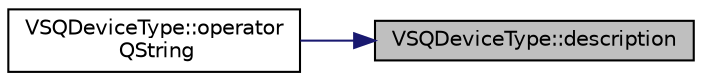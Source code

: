 digraph "VSQDeviceType::description"
{
 // LATEX_PDF_SIZE
  edge [fontname="Helvetica",fontsize="10",labelfontname="Helvetica",labelfontsize="10"];
  node [fontname="Helvetica",fontsize="10",shape=record];
  rankdir="RL";
  Node1 [label="VSQDeviceType::description",height=0.2,width=0.4,color="black", fillcolor="grey75", style="filled", fontcolor="black",tooltip="Describe device type."];
  Node1 -> Node2 [dir="back",color="midnightblue",fontsize="10",style="solid",fontname="Helvetica"];
  Node2 [label="VSQDeviceType::operator\l QString",height=0.2,width=0.4,color="black", fillcolor="white", style="filled",URL="$class_v_s_q_device_type.html#a33ffe99bf637e57748a487f7700977d6",tooltip="Get device type text description."];
}
